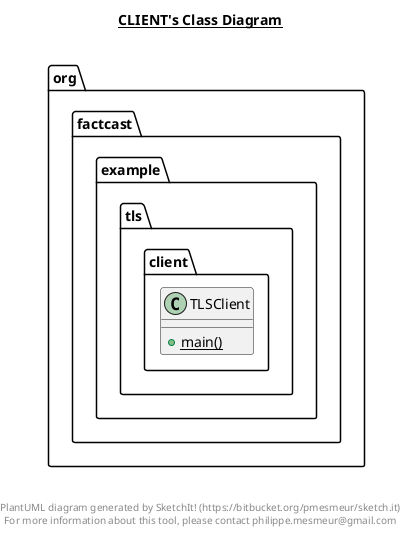 @startuml

title __CLIENT's Class Diagram__\n

  namespace org.factcast.example.tls.client {
    class org.factcast.example.tls.client.TLSClient {
        {static} + main()
    }
  }
  



right footer


PlantUML diagram generated by SketchIt! (https://bitbucket.org/pmesmeur/sketch.it)
For more information about this tool, please contact philippe.mesmeur@gmail.com
endfooter

@enduml
